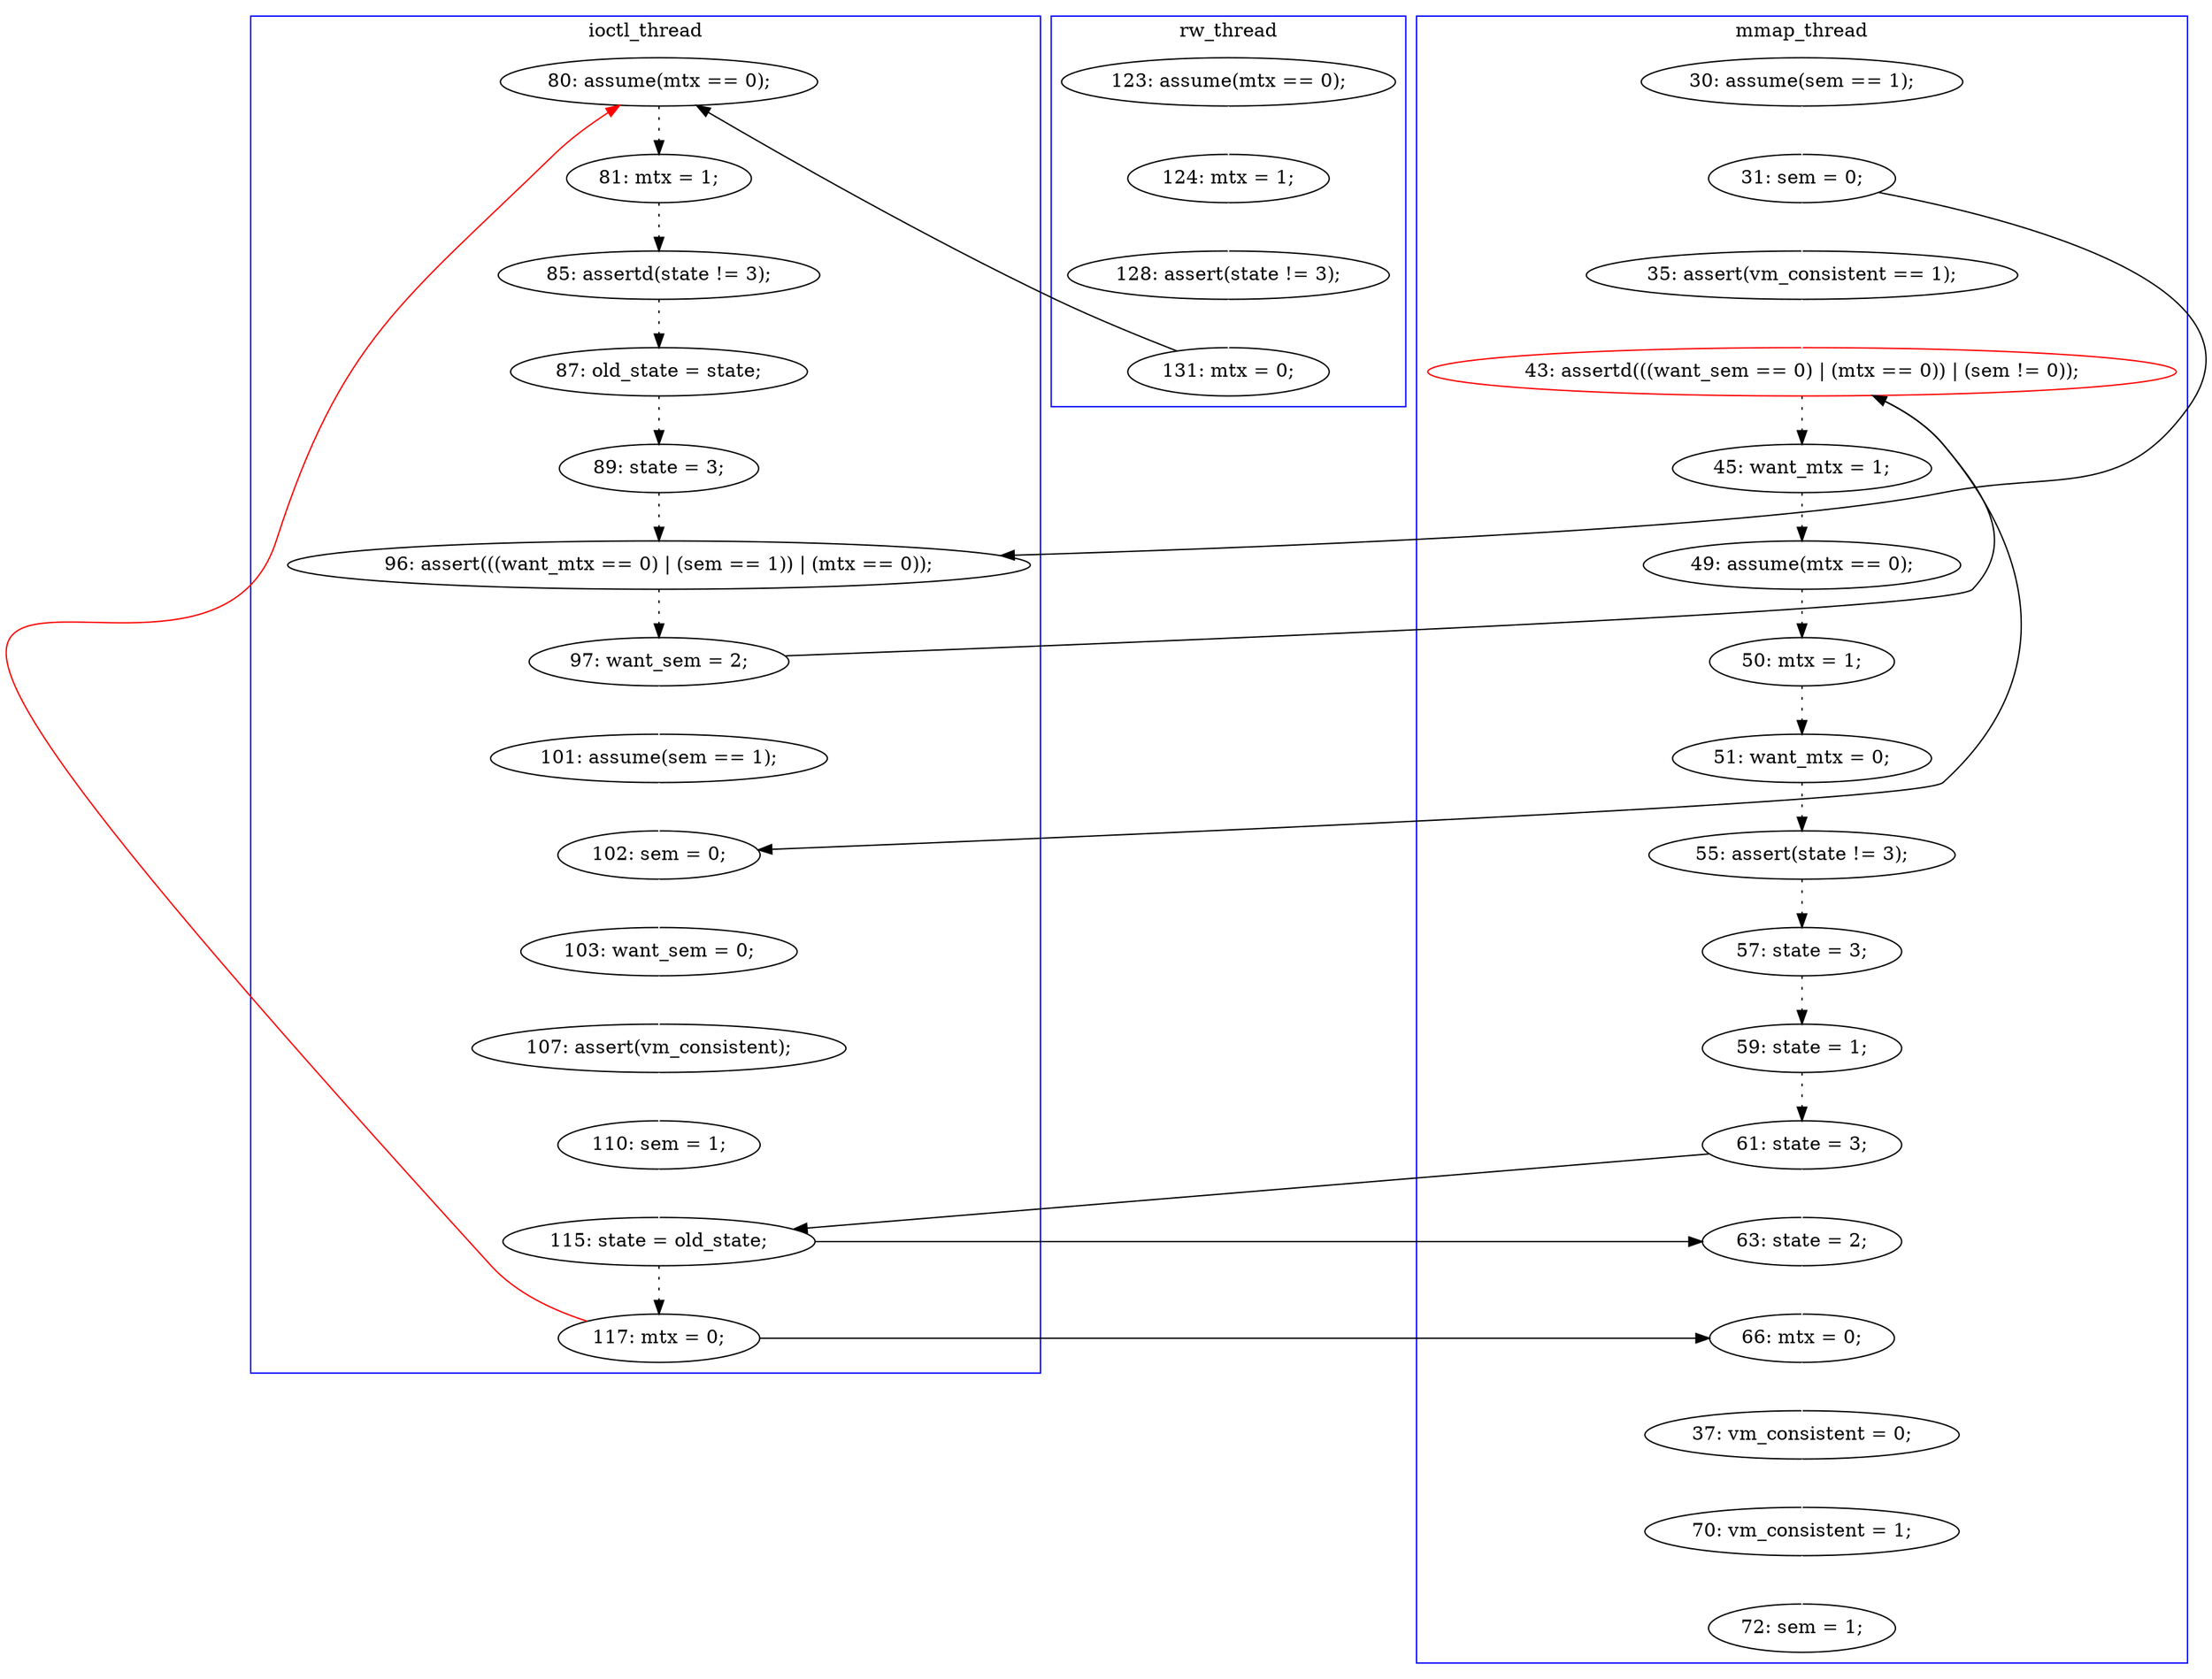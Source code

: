 digraph Counterexample {
	44 -> 46 [color = black, style = solid, constraint = false]
	42 -> 44 [color = black, style = solid, constraint = false]
	17 -> 18 [color = white, style = solid]
	13 -> 28 [color = white, style = solid]
	22 -> 23 [color = black, style = dotted]
	13 -> 26 [color = black, style = solid, constraint = false]
	18 -> 19 [color = white, style = solid]
	33 -> 34 [color = black, style = dotted]
	44 -> 45 [color = black, style = dotted]
	23 -> 24 [color = black, style = dotted]
	45 -> 20 [color = red, style = solid, constraint = false]
	39 -> 43 [color = white, style = solid]
	42 -> 46 [color = white, style = solid]
	46 -> 48 [color = white, style = solid]
	30 -> 31 [color = black, style = dotted]
	31 -> 32 [color = black, style = dotted]
	29 -> 36 [color = black, style = solid, constraint = false]
	35 -> 36 [color = white, style = solid]
	20 -> 21 [color = black, style = dotted]
	36 -> 37 [color = white, style = solid]
	19 -> 20 [color = black, style = solid, constraint = false]
	12 -> 13 [color = white, style = solid]
	37 -> 39 [color = white, style = solid]
	34 -> 38 [color = black, style = dotted]
	50 -> 51 [color = white, style = solid]
	27 -> 35 [color = white, style = solid]
	40 -> 42 [color = black, style = dotted]
	16 -> 17 [color = white, style = solid]
	38 -> 40 [color = black, style = dotted]
	28 -> 29 [color = white, style = solid]
	27 -> 29 [color = black, style = solid, constraint = false]
	24 -> 26 [color = black, style = dotted]
	32 -> 33 [color = black, style = dotted]
	21 -> 22 [color = black, style = dotted]
	26 -> 27 [color = black, style = dotted]
	48 -> 49 [color = white, style = solid]
	43 -> 44 [color = white, style = solid]
	45 -> 48 [color = black, style = solid, constraint = false]
	49 -> 50 [color = white, style = solid]
	29 -> 30 [color = black, style = dotted]
	subgraph cluster3 {
		label = rw_thread
		color = blue
		17  [label = "124: mtx = 1;"]
		16  [label = "123: assume(mtx == 0);"]
		19  [label = "131: mtx = 0;"]
		18  [label = "128: assert(state != 3);"]
	}
	subgraph cluster2 {
		label = ioctl_thread
		color = blue
		36  [label = "102: sem = 0;"]
		27  [label = "97: want_sem = 2;"]
		20  [label = "80: assume(mtx == 0);"]
		39  [label = "107: assert(vm_consistent);"]
		26  [label = "96: assert(((want_mtx == 0) | (sem == 1)) | (mtx == 0));"]
		44  [label = "115: state = old_state;"]
		21  [label = "81: mtx = 1;"]
		43  [label = "110: sem = 1;"]
		45  [label = "117: mtx = 0;"]
		24  [label = "89: state = 3;"]
		23  [label = "87: old_state = state;"]
		22  [label = "85: assertd(state != 3);"]
		35  [label = "101: assume(sem == 1);"]
		37  [label = "103: want_sem = 0;"]
	}
	subgraph cluster1 {
		label = mmap_thread
		color = blue
		31  [label = "49: assume(mtx == 0);"]
		40  [label = "59: state = 1;"]
		30  [label = "45: want_mtx = 1;"]
		34  [label = "55: assert(state != 3);"]
		12  [label = "30: assume(sem == 1);"]
		38  [label = "57: state = 3;"]
		48  [label = "66: mtx = 0;"]
		50  [label = "70: vm_consistent = 1;"]
		42  [label = "61: state = 3;"]
		28  [label = "35: assert(vm_consistent == 1);"]
		13  [label = "31: sem = 0;"]
		29  [label = "43: assertd(((want_sem == 0) | (mtx == 0)) | (sem != 0));", color = red]
		49  [label = "37: vm_consistent = 0;"]
		46  [label = "63: state = 2;"]
		32  [label = "50: mtx = 1;"]
		51  [label = "72: sem = 1;"]
		33  [label = "51: want_mtx = 0;"]
	}
}